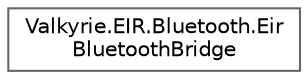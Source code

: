 digraph "Graphical Class Hierarchy"
{
 // LATEX_PDF_SIZE
  bgcolor="transparent";
  edge [fontname=Helvetica,fontsize=10,labelfontname=Helvetica,labelfontsize=10];
  node [fontname=Helvetica,fontsize=10,shape=box,height=0.2,width=0.4];
  rankdir="LR";
  Node0 [id="Node000000",label="Valkyrie.EIR.Bluetooth.Eir\lBluetoothBridge",height=0.2,width=0.4,color="grey40", fillcolor="white", style="filled",URL="$d6/d10/class_valkyrie_1_1_e_i_r_1_1_bluetooth_1_1_eir_bluetooth_bridge.html",tooltip="Bridge between the EIR Bluetooth Java plugin and the Unity application."];
}
